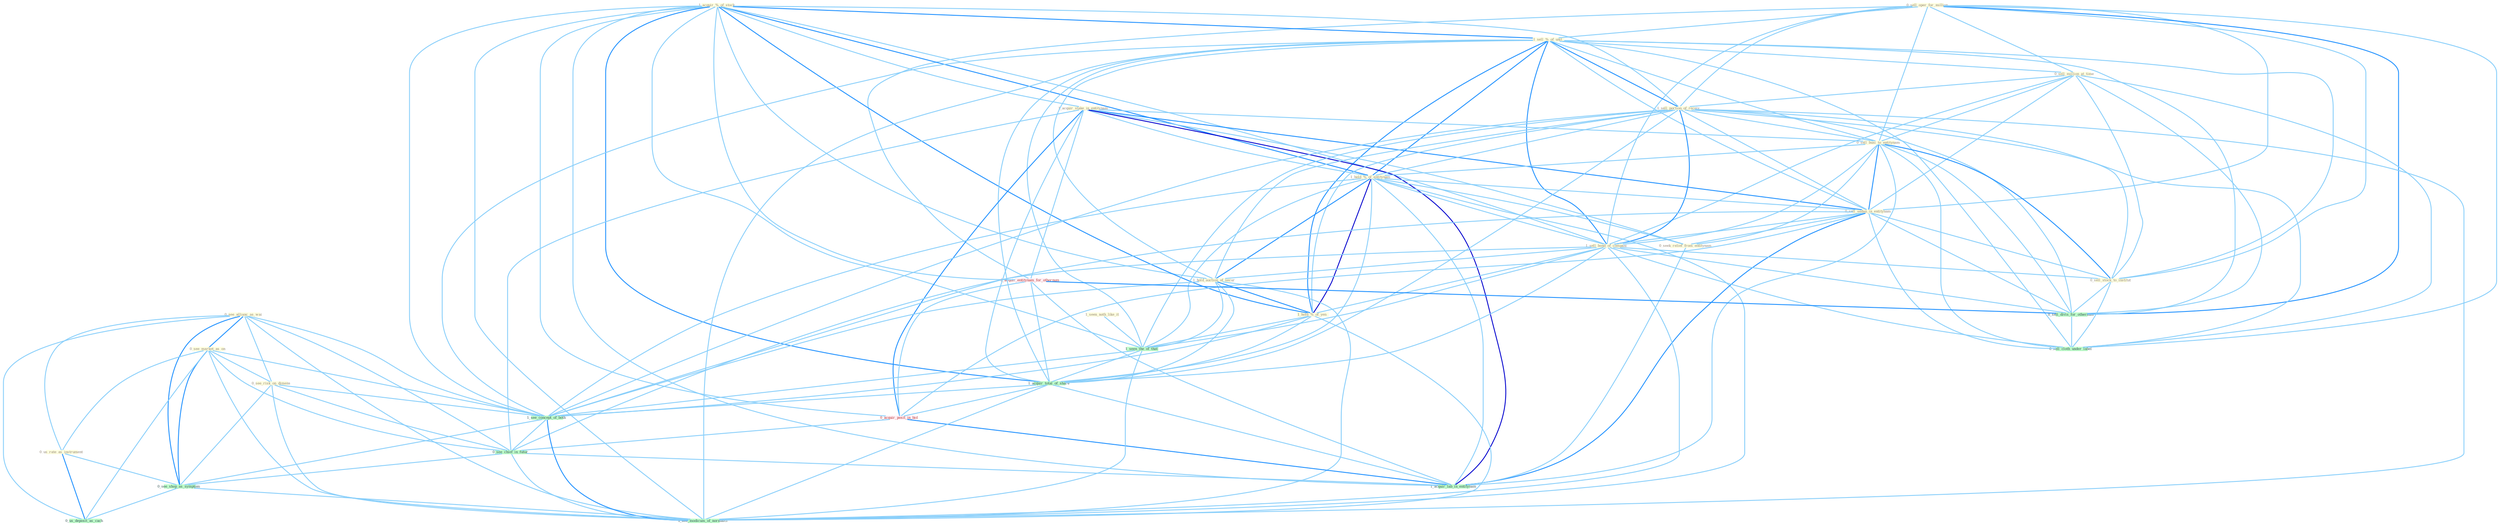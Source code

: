 Graph G{ 
    node
    [shape=polygon,style=filled,width=.5,height=.06,color="#BDFCC9",fixedsize=true,fontsize=4,
    fontcolor="#2f4f4f"];
    {node
    [color="#ffffe0", fontcolor="#8b7d6b"] "0_see_allianc_as_wai " "0_sell_oper_for_million " "1_acquir_%_of_stock " "1_sell_%_of_unit " "0_sell_million_at_time " "1_acquir_stake_in_entitynam " "0_see_market_as_on " "1_sell_portion_of_receiv " "0_sell_busi_to_entitynam " "1_hold_%_of_entitynam " "0_sell_sedan_in_entitynam " "1_seen_noth_like_it " "0_seek_relief_from_entitynam " "1_sell_bond_of_compani " "0_us_rate_as_instrument " "1_hold_auction_of_secur " "0_sell_stock_to_institut " "0_see_risk_on_dimens " "1_hold_%_of_yen "}
{node [color="#fff0f5", fontcolor="#b22222"] "0_acquir_entitynam_for_othernum " "0_acquir_posit_in_bid "}
edge [color="#B0E2FF"];

	"0_see_allianc_as_wai " -- "0_see_market_as_on " [w="2", color="#1e90ff" , len=0.8];
	"0_see_allianc_as_wai " -- "0_us_rate_as_instrument " [w="1", color="#87cefa" ];
	"0_see_allianc_as_wai " -- "0_see_risk_on_dimens " [w="1", color="#87cefa" ];
	"0_see_allianc_as_wai " -- "1_see_concept_of_both " [w="1", color="#87cefa" ];
	"0_see_allianc_as_wai " -- "0_see_chief_in_futur " [w="1", color="#87cefa" ];
	"0_see_allianc_as_wai " -- "0_see_shop_as_symptom " [w="2", color="#1e90ff" , len=0.8];
	"0_see_allianc_as_wai " -- "0_us_deposit_as_cach " [w="1", color="#87cefa" ];
	"0_see_allianc_as_wai " -- "1_see_modicum_of_normalci " [w="1", color="#87cefa" ];
	"0_sell_oper_for_million " -- "1_sell_%_of_unit " [w="1", color="#87cefa" ];
	"0_sell_oper_for_million " -- "0_sell_million_at_time " [w="1", color="#87cefa" ];
	"0_sell_oper_for_million " -- "1_sell_portion_of_receiv " [w="1", color="#87cefa" ];
	"0_sell_oper_for_million " -- "0_sell_busi_to_entitynam " [w="1", color="#87cefa" ];
	"0_sell_oper_for_million " -- "0_sell_sedan_in_entitynam " [w="1", color="#87cefa" ];
	"0_sell_oper_for_million " -- "1_sell_bond_of_compani " [w="1", color="#87cefa" ];
	"0_sell_oper_for_million " -- "0_sell_stock_to_institut " [w="1", color="#87cefa" ];
	"0_sell_oper_for_million " -- "0_acquir_entitynam_for_othernum " [w="1", color="#87cefa" ];
	"0_sell_oper_for_million " -- "0_sell_divis_for_othernum " [w="2", color="#1e90ff" , len=0.8];
	"0_sell_oper_for_million " -- "0_sell_cloth_under_label " [w="1", color="#87cefa" ];
	"1_acquir_%_of_stock " -- "1_sell_%_of_unit " [w="2", color="#1e90ff" , len=0.8];
	"1_acquir_%_of_stock " -- "1_acquir_stake_in_entitynam " [w="1", color="#87cefa" ];
	"1_acquir_%_of_stock " -- "1_sell_portion_of_receiv " [w="1", color="#87cefa" ];
	"1_acquir_%_of_stock " -- "1_hold_%_of_entitynam " [w="2", color="#1e90ff" , len=0.8];
	"1_acquir_%_of_stock " -- "1_sell_bond_of_compani " [w="1", color="#87cefa" ];
	"1_acquir_%_of_stock " -- "1_hold_auction_of_secur " [w="1", color="#87cefa" ];
	"1_acquir_%_of_stock " -- "1_hold_%_of_yen " [w="2", color="#1e90ff" , len=0.8];
	"1_acquir_%_of_stock " -- "0_acquir_entitynam_for_othernum " [w="1", color="#87cefa" ];
	"1_acquir_%_of_stock " -- "1_seen_the_of_that " [w="1", color="#87cefa" ];
	"1_acquir_%_of_stock " -- "1_acquir_total_of_share " [w="2", color="#1e90ff" , len=0.8];
	"1_acquir_%_of_stock " -- "0_acquir_posit_in_bid " [w="1", color="#87cefa" ];
	"1_acquir_%_of_stock " -- "1_see_concept_of_both " [w="1", color="#87cefa" ];
	"1_acquir_%_of_stock " -- "1_acquir_lab_in_entitynam " [w="1", color="#87cefa" ];
	"1_acquir_%_of_stock " -- "1_see_modicum_of_normalci " [w="1", color="#87cefa" ];
	"1_sell_%_of_unit " -- "0_sell_million_at_time " [w="1", color="#87cefa" ];
	"1_sell_%_of_unit " -- "1_sell_portion_of_receiv " [w="2", color="#1e90ff" , len=0.8];
	"1_sell_%_of_unit " -- "0_sell_busi_to_entitynam " [w="1", color="#87cefa" ];
	"1_sell_%_of_unit " -- "1_hold_%_of_entitynam " [w="2", color="#1e90ff" , len=0.8];
	"1_sell_%_of_unit " -- "0_sell_sedan_in_entitynam " [w="1", color="#87cefa" ];
	"1_sell_%_of_unit " -- "1_sell_bond_of_compani " [w="2", color="#1e90ff" , len=0.8];
	"1_sell_%_of_unit " -- "1_hold_auction_of_secur " [w="1", color="#87cefa" ];
	"1_sell_%_of_unit " -- "0_sell_stock_to_institut " [w="1", color="#87cefa" ];
	"1_sell_%_of_unit " -- "1_hold_%_of_yen " [w="2", color="#1e90ff" , len=0.8];
	"1_sell_%_of_unit " -- "1_seen_the_of_that " [w="1", color="#87cefa" ];
	"1_sell_%_of_unit " -- "0_sell_divis_for_othernum " [w="1", color="#87cefa" ];
	"1_sell_%_of_unit " -- "1_acquir_total_of_share " [w="1", color="#87cefa" ];
	"1_sell_%_of_unit " -- "0_sell_cloth_under_label " [w="1", color="#87cefa" ];
	"1_sell_%_of_unit " -- "1_see_concept_of_both " [w="1", color="#87cefa" ];
	"1_sell_%_of_unit " -- "1_see_modicum_of_normalci " [w="1", color="#87cefa" ];
	"0_sell_million_at_time " -- "1_sell_portion_of_receiv " [w="1", color="#87cefa" ];
	"0_sell_million_at_time " -- "0_sell_busi_to_entitynam " [w="1", color="#87cefa" ];
	"0_sell_million_at_time " -- "0_sell_sedan_in_entitynam " [w="1", color="#87cefa" ];
	"0_sell_million_at_time " -- "1_sell_bond_of_compani " [w="1", color="#87cefa" ];
	"0_sell_million_at_time " -- "0_sell_stock_to_institut " [w="1", color="#87cefa" ];
	"0_sell_million_at_time " -- "0_sell_divis_for_othernum " [w="1", color="#87cefa" ];
	"0_sell_million_at_time " -- "0_sell_cloth_under_label " [w="1", color="#87cefa" ];
	"1_acquir_stake_in_entitynam " -- "0_sell_busi_to_entitynam " [w="1", color="#87cefa" ];
	"1_acquir_stake_in_entitynam " -- "1_hold_%_of_entitynam " [w="1", color="#87cefa" ];
	"1_acquir_stake_in_entitynam " -- "0_sell_sedan_in_entitynam " [w="2", color="#1e90ff" , len=0.8];
	"1_acquir_stake_in_entitynam " -- "0_seek_relief_from_entitynam " [w="1", color="#87cefa" ];
	"1_acquir_stake_in_entitynam " -- "0_acquir_entitynam_for_othernum " [w="1", color="#87cefa" ];
	"1_acquir_stake_in_entitynam " -- "1_acquir_total_of_share " [w="1", color="#87cefa" ];
	"1_acquir_stake_in_entitynam " -- "0_acquir_posit_in_bid " [w="2", color="#1e90ff" , len=0.8];
	"1_acquir_stake_in_entitynam " -- "0_see_chief_in_futur " [w="1", color="#87cefa" ];
	"1_acquir_stake_in_entitynam " -- "1_acquir_lab_in_entitynam " [w="3", color="#0000cd" , len=0.6];
	"0_see_market_as_on " -- "0_us_rate_as_instrument " [w="1", color="#87cefa" ];
	"0_see_market_as_on " -- "0_see_risk_on_dimens " [w="1", color="#87cefa" ];
	"0_see_market_as_on " -- "1_see_concept_of_both " [w="1", color="#87cefa" ];
	"0_see_market_as_on " -- "0_see_chief_in_futur " [w="1", color="#87cefa" ];
	"0_see_market_as_on " -- "0_see_shop_as_symptom " [w="2", color="#1e90ff" , len=0.8];
	"0_see_market_as_on " -- "0_us_deposit_as_cach " [w="1", color="#87cefa" ];
	"0_see_market_as_on " -- "1_see_modicum_of_normalci " [w="1", color="#87cefa" ];
	"1_sell_portion_of_receiv " -- "0_sell_busi_to_entitynam " [w="1", color="#87cefa" ];
	"1_sell_portion_of_receiv " -- "1_hold_%_of_entitynam " [w="1", color="#87cefa" ];
	"1_sell_portion_of_receiv " -- "0_sell_sedan_in_entitynam " [w="1", color="#87cefa" ];
	"1_sell_portion_of_receiv " -- "1_sell_bond_of_compani " [w="2", color="#1e90ff" , len=0.8];
	"1_sell_portion_of_receiv " -- "1_hold_auction_of_secur " [w="1", color="#87cefa" ];
	"1_sell_portion_of_receiv " -- "0_sell_stock_to_institut " [w="1", color="#87cefa" ];
	"1_sell_portion_of_receiv " -- "1_hold_%_of_yen " [w="1", color="#87cefa" ];
	"1_sell_portion_of_receiv " -- "1_seen_the_of_that " [w="1", color="#87cefa" ];
	"1_sell_portion_of_receiv " -- "0_sell_divis_for_othernum " [w="1", color="#87cefa" ];
	"1_sell_portion_of_receiv " -- "1_acquir_total_of_share " [w="1", color="#87cefa" ];
	"1_sell_portion_of_receiv " -- "0_sell_cloth_under_label " [w="1", color="#87cefa" ];
	"1_sell_portion_of_receiv " -- "1_see_concept_of_both " [w="1", color="#87cefa" ];
	"1_sell_portion_of_receiv " -- "1_see_modicum_of_normalci " [w="1", color="#87cefa" ];
	"0_sell_busi_to_entitynam " -- "1_hold_%_of_entitynam " [w="1", color="#87cefa" ];
	"0_sell_busi_to_entitynam " -- "0_sell_sedan_in_entitynam " [w="2", color="#1e90ff" , len=0.8];
	"0_sell_busi_to_entitynam " -- "0_seek_relief_from_entitynam " [w="1", color="#87cefa" ];
	"0_sell_busi_to_entitynam " -- "1_sell_bond_of_compani " [w="1", color="#87cefa" ];
	"0_sell_busi_to_entitynam " -- "0_sell_stock_to_institut " [w="2", color="#1e90ff" , len=0.8];
	"0_sell_busi_to_entitynam " -- "0_sell_divis_for_othernum " [w="1", color="#87cefa" ];
	"0_sell_busi_to_entitynam " -- "0_sell_cloth_under_label " [w="1", color="#87cefa" ];
	"0_sell_busi_to_entitynam " -- "1_acquir_lab_in_entitynam " [w="1", color="#87cefa" ];
	"1_hold_%_of_entitynam " -- "0_sell_sedan_in_entitynam " [w="1", color="#87cefa" ];
	"1_hold_%_of_entitynam " -- "0_seek_relief_from_entitynam " [w="1", color="#87cefa" ];
	"1_hold_%_of_entitynam " -- "1_sell_bond_of_compani " [w="1", color="#87cefa" ];
	"1_hold_%_of_entitynam " -- "1_hold_auction_of_secur " [w="2", color="#1e90ff" , len=0.8];
	"1_hold_%_of_entitynam " -- "1_hold_%_of_yen " [w="3", color="#0000cd" , len=0.6];
	"1_hold_%_of_entitynam " -- "1_seen_the_of_that " [w="1", color="#87cefa" ];
	"1_hold_%_of_entitynam " -- "1_acquir_total_of_share " [w="1", color="#87cefa" ];
	"1_hold_%_of_entitynam " -- "1_see_concept_of_both " [w="1", color="#87cefa" ];
	"1_hold_%_of_entitynam " -- "1_acquir_lab_in_entitynam " [w="1", color="#87cefa" ];
	"1_hold_%_of_entitynam " -- "1_see_modicum_of_normalci " [w="1", color="#87cefa" ];
	"0_sell_sedan_in_entitynam " -- "0_seek_relief_from_entitynam " [w="1", color="#87cefa" ];
	"0_sell_sedan_in_entitynam " -- "1_sell_bond_of_compani " [w="1", color="#87cefa" ];
	"0_sell_sedan_in_entitynam " -- "0_sell_stock_to_institut " [w="1", color="#87cefa" ];
	"0_sell_sedan_in_entitynam " -- "0_sell_divis_for_othernum " [w="1", color="#87cefa" ];
	"0_sell_sedan_in_entitynam " -- "0_sell_cloth_under_label " [w="1", color="#87cefa" ];
	"0_sell_sedan_in_entitynam " -- "0_acquir_posit_in_bid " [w="1", color="#87cefa" ];
	"0_sell_sedan_in_entitynam " -- "0_see_chief_in_futur " [w="1", color="#87cefa" ];
	"0_sell_sedan_in_entitynam " -- "1_acquir_lab_in_entitynam " [w="2", color="#1e90ff" , len=0.8];
	"1_seen_noth_like_it " -- "1_seen_the_of_that " [w="1", color="#87cefa" ];
	"0_seek_relief_from_entitynam " -- "1_acquir_lab_in_entitynam " [w="1", color="#87cefa" ];
	"1_sell_bond_of_compani " -- "1_hold_auction_of_secur " [w="1", color="#87cefa" ];
	"1_sell_bond_of_compani " -- "0_sell_stock_to_institut " [w="1", color="#87cefa" ];
	"1_sell_bond_of_compani " -- "1_hold_%_of_yen " [w="1", color="#87cefa" ];
	"1_sell_bond_of_compani " -- "1_seen_the_of_that " [w="1", color="#87cefa" ];
	"1_sell_bond_of_compani " -- "0_sell_divis_for_othernum " [w="1", color="#87cefa" ];
	"1_sell_bond_of_compani " -- "1_acquir_total_of_share " [w="1", color="#87cefa" ];
	"1_sell_bond_of_compani " -- "0_sell_cloth_under_label " [w="1", color="#87cefa" ];
	"1_sell_bond_of_compani " -- "1_see_concept_of_both " [w="1", color="#87cefa" ];
	"1_sell_bond_of_compani " -- "1_see_modicum_of_normalci " [w="1", color="#87cefa" ];
	"0_us_rate_as_instrument " -- "0_see_shop_as_symptom " [w="1", color="#87cefa" ];
	"0_us_rate_as_instrument " -- "0_us_deposit_as_cach " [w="2", color="#1e90ff" , len=0.8];
	"1_hold_auction_of_secur " -- "1_hold_%_of_yen " [w="2", color="#1e90ff" , len=0.8];
	"1_hold_auction_of_secur " -- "1_seen_the_of_that " [w="1", color="#87cefa" ];
	"1_hold_auction_of_secur " -- "1_acquir_total_of_share " [w="1", color="#87cefa" ];
	"1_hold_auction_of_secur " -- "1_see_concept_of_both " [w="1", color="#87cefa" ];
	"1_hold_auction_of_secur " -- "1_see_modicum_of_normalci " [w="1", color="#87cefa" ];
	"0_sell_stock_to_institut " -- "0_sell_divis_for_othernum " [w="1", color="#87cefa" ];
	"0_sell_stock_to_institut " -- "0_sell_cloth_under_label " [w="1", color="#87cefa" ];
	"0_see_risk_on_dimens " -- "1_see_concept_of_both " [w="1", color="#87cefa" ];
	"0_see_risk_on_dimens " -- "0_see_chief_in_futur " [w="1", color="#87cefa" ];
	"0_see_risk_on_dimens " -- "0_see_shop_as_symptom " [w="1", color="#87cefa" ];
	"0_see_risk_on_dimens " -- "1_see_modicum_of_normalci " [w="1", color="#87cefa" ];
	"1_hold_%_of_yen " -- "1_seen_the_of_that " [w="1", color="#87cefa" ];
	"1_hold_%_of_yen " -- "1_acquir_total_of_share " [w="1", color="#87cefa" ];
	"1_hold_%_of_yen " -- "1_see_concept_of_both " [w="1", color="#87cefa" ];
	"1_hold_%_of_yen " -- "1_see_modicum_of_normalci " [w="1", color="#87cefa" ];
	"0_acquir_entitynam_for_othernum " -- "0_sell_divis_for_othernum " [w="2", color="#1e90ff" , len=0.8];
	"0_acquir_entitynam_for_othernum " -- "1_acquir_total_of_share " [w="1", color="#87cefa" ];
	"0_acquir_entitynam_for_othernum " -- "0_acquir_posit_in_bid " [w="1", color="#87cefa" ];
	"0_acquir_entitynam_for_othernum " -- "1_acquir_lab_in_entitynam " [w="1", color="#87cefa" ];
	"1_seen_the_of_that " -- "1_acquir_total_of_share " [w="1", color="#87cefa" ];
	"1_seen_the_of_that " -- "1_see_concept_of_both " [w="1", color="#87cefa" ];
	"1_seen_the_of_that " -- "1_see_modicum_of_normalci " [w="1", color="#87cefa" ];
	"0_sell_divis_for_othernum " -- "0_sell_cloth_under_label " [w="1", color="#87cefa" ];
	"1_acquir_total_of_share " -- "0_acquir_posit_in_bid " [w="1", color="#87cefa" ];
	"1_acquir_total_of_share " -- "1_see_concept_of_both " [w="1", color="#87cefa" ];
	"1_acquir_total_of_share " -- "1_acquir_lab_in_entitynam " [w="1", color="#87cefa" ];
	"1_acquir_total_of_share " -- "1_see_modicum_of_normalci " [w="1", color="#87cefa" ];
	"0_acquir_posit_in_bid " -- "0_see_chief_in_futur " [w="1", color="#87cefa" ];
	"0_acquir_posit_in_bid " -- "1_acquir_lab_in_entitynam " [w="2", color="#1e90ff" , len=0.8];
	"1_see_concept_of_both " -- "0_see_chief_in_futur " [w="1", color="#87cefa" ];
	"1_see_concept_of_both " -- "0_see_shop_as_symptom " [w="1", color="#87cefa" ];
	"1_see_concept_of_both " -- "1_see_modicum_of_normalci " [w="2", color="#1e90ff" , len=0.8];
	"0_see_chief_in_futur " -- "0_see_shop_as_symptom " [w="1", color="#87cefa" ];
	"0_see_chief_in_futur " -- "1_acquir_lab_in_entitynam " [w="1", color="#87cefa" ];
	"0_see_chief_in_futur " -- "1_see_modicum_of_normalci " [w="1", color="#87cefa" ];
	"0_see_shop_as_symptom " -- "0_us_deposit_as_cach " [w="1", color="#87cefa" ];
	"0_see_shop_as_symptom " -- "1_see_modicum_of_normalci " [w="1", color="#87cefa" ];
}